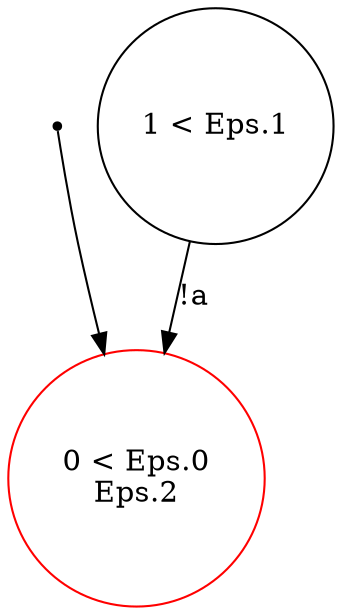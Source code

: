 digraph {
 node [shape=point] ENTRY
 node [shape=circle]
1 [label="1 < Eps.1
"]
0 [label="0 < Eps.0
Eps.2
" color="red"]
ENTRY -> 0
1 -> 0 [label="!a"]

}